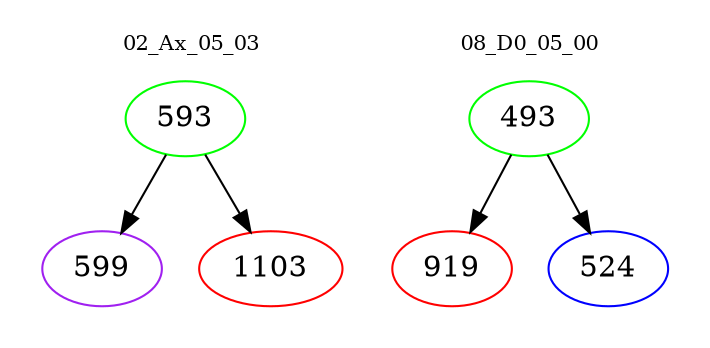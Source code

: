 digraph{
subgraph cluster_0 {
color = white
label = "02_Ax_05_03";
fontsize=10;
T0_593 [label="593", color="green"]
T0_593 -> T0_599 [color="black"]
T0_599 [label="599", color="purple"]
T0_593 -> T0_1103 [color="black"]
T0_1103 [label="1103", color="red"]
}
subgraph cluster_1 {
color = white
label = "08_D0_05_00";
fontsize=10;
T1_493 [label="493", color="green"]
T1_493 -> T1_919 [color="black"]
T1_919 [label="919", color="red"]
T1_493 -> T1_524 [color="black"]
T1_524 [label="524", color="blue"]
}
}
